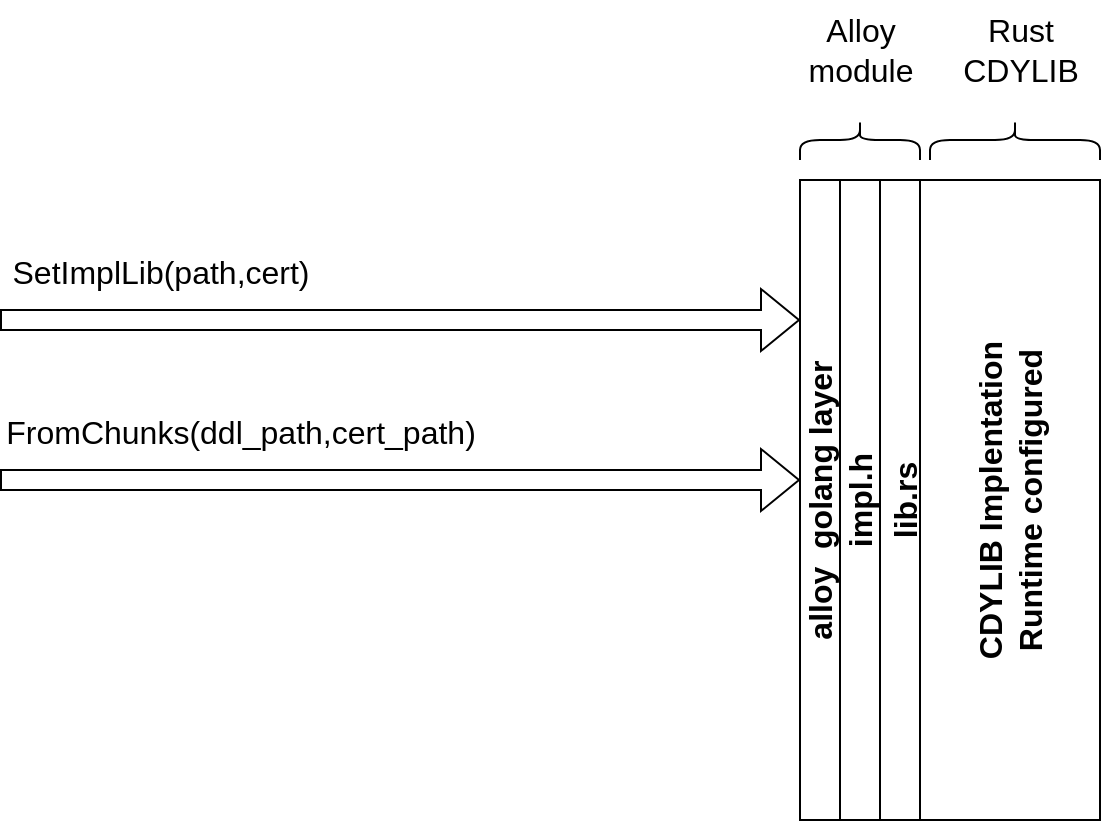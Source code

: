 <mxfile version="20.3.0" type="device"><diagram id="UkoBcFEBoCHebAsqvnxp" name="Sida-1"><mxGraphModel dx="1929" dy="1027" grid="1" gridSize="10" guides="1" tooltips="1" connect="1" arrows="1" fold="1" page="1" pageScale="1" pageWidth="827" pageHeight="1169" math="0" shadow="0"><root><mxCell id="0"/><mxCell id="1" parent="0"/><mxCell id="oxQ0YwtWEVeAmZARpDBq-4" value="lib.rs" style="swimlane;horizontal=0;fontSize=16;startSize=23;" vertex="1" parent="1"><mxGeometry x="360" y="540" width="110" height="320" as="geometry"/></mxCell><mxCell id="oxQ0YwtWEVeAmZARpDBq-7" value="CDYLIB Implentation&lt;br&gt;Runtime configured" style="rounded=0;whiteSpace=wrap;html=1;fontSize=16;horizontal=0;fontStyle=1" vertex="1" parent="oxQ0YwtWEVeAmZARpDBq-4"><mxGeometry x="20" width="90" height="320" as="geometry"/></mxCell><mxCell id="oxQ0YwtWEVeAmZARpDBq-5" value="impl.h" style="rounded=0;whiteSpace=wrap;html=1;fontSize=16;horizontal=0;fontStyle=1" vertex="1" parent="1"><mxGeometry x="340" y="540" width="20" height="320" as="geometry"/></mxCell><mxCell id="oxQ0YwtWEVeAmZARpDBq-8" value="alloy&amp;nbsp; golang layer" style="rounded=0;whiteSpace=wrap;html=1;fontSize=16;horizontal=0;fontStyle=1" vertex="1" parent="1"><mxGeometry x="320" y="540" width="20" height="320" as="geometry"/></mxCell><mxCell id="oxQ0YwtWEVeAmZARpDBq-9" value="" style="shape=flexArrow;endArrow=classic;html=1;rounded=0;fontSize=16;" edge="1" parent="1"><mxGeometry width="50" height="50" relative="1" as="geometry"><mxPoint x="-80" y="610" as="sourcePoint"/><mxPoint x="320" y="610" as="targetPoint"/></mxGeometry></mxCell><mxCell id="oxQ0YwtWEVeAmZARpDBq-10" value="SetImplLib(path,cert)" style="edgeLabel;html=1;align=center;verticalAlign=top;resizable=0;points=[];fontSize=16;horizontal=1;" vertex="1" connectable="0" parent="oxQ0YwtWEVeAmZARpDBq-9"><mxGeometry x="-0.507" y="-1" relative="1" as="geometry"><mxPoint x="-19" y="-41" as="offset"/></mxGeometry></mxCell><mxCell id="oxQ0YwtWEVeAmZARpDBq-11" value="" style="shape=flexArrow;endArrow=classic;html=1;rounded=0;fontSize=16;" edge="1" parent="1"><mxGeometry width="50" height="50" relative="1" as="geometry"><mxPoint x="-80" y="690" as="sourcePoint"/><mxPoint x="320" y="690" as="targetPoint"/></mxGeometry></mxCell><mxCell id="oxQ0YwtWEVeAmZARpDBq-12" value="FromChunks(ddl_path,cert_path)" style="edgeLabel;html=1;align=center;verticalAlign=top;resizable=0;points=[];fontSize=16;horizontal=1;" vertex="1" connectable="0" parent="oxQ0YwtWEVeAmZARpDBq-11"><mxGeometry x="-0.507" y="-1" relative="1" as="geometry"><mxPoint x="21" y="-41" as="offset"/></mxGeometry></mxCell><mxCell id="oxQ0YwtWEVeAmZARpDBq-13" value="" style="shape=curlyBracket;whiteSpace=wrap;html=1;rounded=1;flipH=1;fontSize=16;rotation=-90;" vertex="1" parent="1"><mxGeometry x="340" y="490" width="20" height="60" as="geometry"/></mxCell><mxCell id="oxQ0YwtWEVeAmZARpDBq-15" value="Alloy&lt;br&gt;module" style="text;html=1;resizable=0;autosize=1;align=center;verticalAlign=middle;points=[];fillColor=none;strokeColor=none;rounded=0;fontSize=16;" vertex="1" parent="1"><mxGeometry x="310" y="450" width="80" height="50" as="geometry"/></mxCell><mxCell id="oxQ0YwtWEVeAmZARpDBq-16" value="" style="shape=curlyBracket;whiteSpace=wrap;html=1;rounded=1;flipH=1;fontSize=16;rotation=-90;" vertex="1" parent="1"><mxGeometry x="417.5" y="477.5" width="20" height="85" as="geometry"/></mxCell><mxCell id="oxQ0YwtWEVeAmZARpDBq-17" value="Rust&lt;br&gt;CDYLIB" style="text;html=1;resizable=0;autosize=1;align=center;verticalAlign=middle;points=[];fillColor=none;strokeColor=none;rounded=0;fontSize=16;" vertex="1" parent="1"><mxGeometry x="390" y="450" width="80" height="50" as="geometry"/></mxCell></root></mxGraphModel></diagram></mxfile>